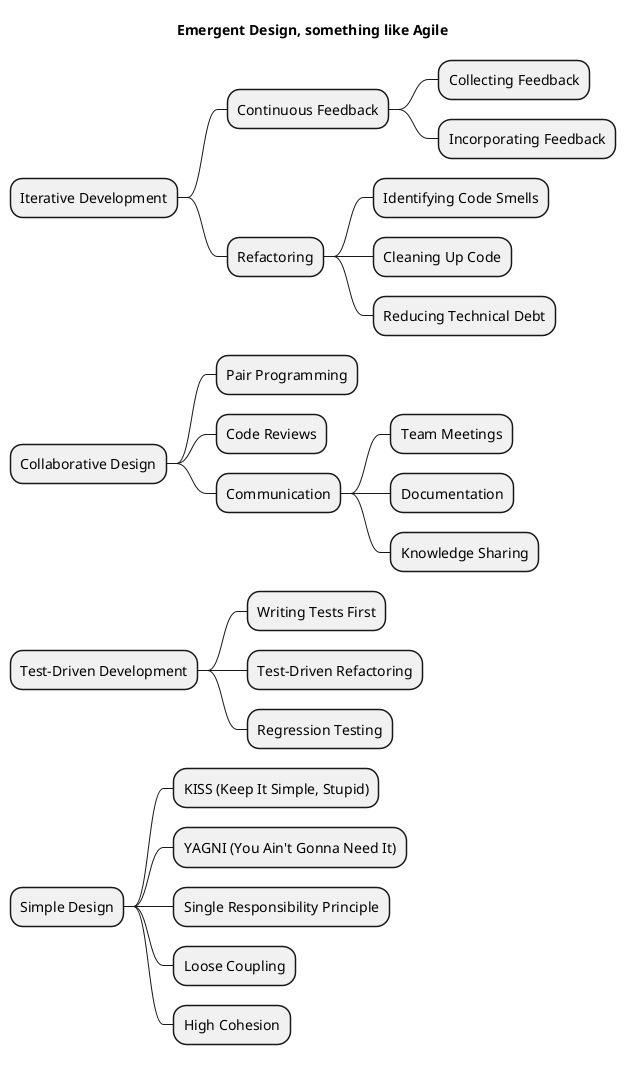 @startmindmap

title Emergent Design, something like Agile

* Iterative Development
** Continuous Feedback
*** Collecting Feedback
*** Incorporating Feedback
** Refactoring
*** Identifying Code Smells
*** Cleaning Up Code
*** Reducing Technical Debt
* Collaborative Design
** Pair Programming
** Code Reviews
** Communication
*** Team Meetings
*** Documentation
*** Knowledge Sharing
* Test-Driven Development
** Writing Tests First
** Test-Driven Refactoring
** Regression Testing
* Simple Design
** KISS (Keep It Simple, Stupid)
** YAGNI (You Ain't Gonna Need It)
** Single Responsibility Principle
** Loose Coupling
** High Cohesion

@endmindmap
